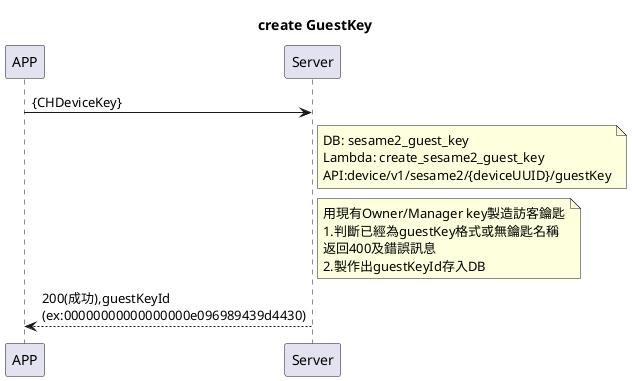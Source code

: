 @startuml
title: "create GuestKey"
APP -> Server: {CHDeviceKey}
note right of Server: DB: sesame2_guest_key\nLambda: create_sesame2_guest_key\nAPI:device/v1/sesame2/{deviceUUID}/guestKey
note right of Server:用現有Owner/Manager key製造訪客鑰匙\n1.判斷已經為guestKey格式或無鑰匙名稱\n返回400及錯誤訊息\n2.製作出guestKeyId存入DB
Server-->APP: 200(成功),guestKeyId\n(ex:00000000000000000e096989439d4430)
@enduml